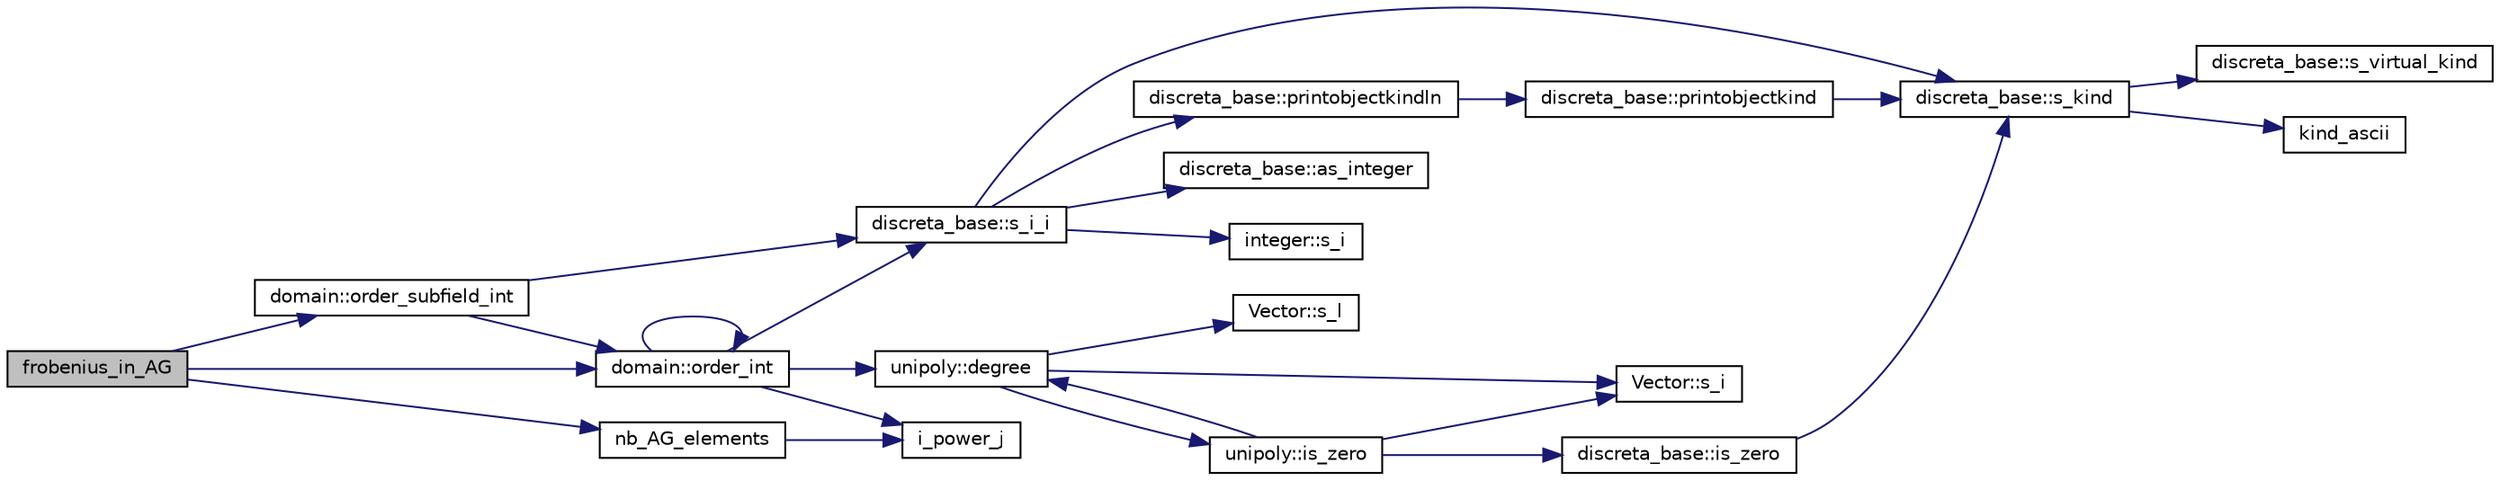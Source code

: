 digraph "frobenius_in_AG"
{
  edge [fontname="Helvetica",fontsize="10",labelfontname="Helvetica",labelfontsize="10"];
  node [fontname="Helvetica",fontsize="10",shape=record];
  rankdir="LR";
  Node5292 [label="frobenius_in_AG",height=0.2,width=0.4,color="black", fillcolor="grey75", style="filled", fontcolor="black"];
  Node5292 -> Node5293 [color="midnightblue",fontsize="10",style="solid",fontname="Helvetica"];
  Node5293 [label="domain::order_int",height=0.2,width=0.4,color="black", fillcolor="white", style="filled",URL="$de/d3b/classdomain.html#aa8dcedfd93e3a8db0069a08b9f0bfff7"];
  Node5293 -> Node5294 [color="midnightblue",fontsize="10",style="solid",fontname="Helvetica"];
  Node5294 [label="discreta_base::s_i_i",height=0.2,width=0.4,color="black", fillcolor="white", style="filled",URL="$d7/d71/classdiscreta__base.html#aadb92c01fbe69b3034b0214b33fbc735"];
  Node5294 -> Node5295 [color="midnightblue",fontsize="10",style="solid",fontname="Helvetica"];
  Node5295 [label="discreta_base::s_kind",height=0.2,width=0.4,color="black", fillcolor="white", style="filled",URL="$d7/d71/classdiscreta__base.html#a8a830025c74adbbc3362418a7c2ba157"];
  Node5295 -> Node5296 [color="midnightblue",fontsize="10",style="solid",fontname="Helvetica"];
  Node5296 [label="discreta_base::s_virtual_kind",height=0.2,width=0.4,color="black", fillcolor="white", style="filled",URL="$d7/d71/classdiscreta__base.html#a52778a6d6943a468be083d0785d418fb"];
  Node5295 -> Node5297 [color="midnightblue",fontsize="10",style="solid",fontname="Helvetica"];
  Node5297 [label="kind_ascii",height=0.2,width=0.4,color="black", fillcolor="white", style="filled",URL="$d9/d60/discreta_8h.html#ad0ce825a9f29bc6cec27e1b64cfe27bf"];
  Node5294 -> Node5298 [color="midnightblue",fontsize="10",style="solid",fontname="Helvetica"];
  Node5298 [label="discreta_base::printobjectkindln",height=0.2,width=0.4,color="black", fillcolor="white", style="filled",URL="$d7/d71/classdiscreta__base.html#a677ccc8f392ebedde05e453f8cf59559"];
  Node5298 -> Node5299 [color="midnightblue",fontsize="10",style="solid",fontname="Helvetica"];
  Node5299 [label="discreta_base::printobjectkind",height=0.2,width=0.4,color="black", fillcolor="white", style="filled",URL="$d7/d71/classdiscreta__base.html#aa75a1314aa706909b029664944904231"];
  Node5299 -> Node5295 [color="midnightblue",fontsize="10",style="solid",fontname="Helvetica"];
  Node5294 -> Node5300 [color="midnightblue",fontsize="10",style="solid",fontname="Helvetica"];
  Node5300 [label="discreta_base::as_integer",height=0.2,width=0.4,color="black", fillcolor="white", style="filled",URL="$d7/d71/classdiscreta__base.html#a00d7691eaf874fd283d942692fe8dd26"];
  Node5294 -> Node5301 [color="midnightblue",fontsize="10",style="solid",fontname="Helvetica"];
  Node5301 [label="integer::s_i",height=0.2,width=0.4,color="black", fillcolor="white", style="filled",URL="$d0/de5/classinteger.html#adf28e9f94d4c844adaa950deeb80b904"];
  Node5293 -> Node5293 [color="midnightblue",fontsize="10",style="solid",fontname="Helvetica"];
  Node5293 -> Node5302 [color="midnightblue",fontsize="10",style="solid",fontname="Helvetica"];
  Node5302 [label="unipoly::degree",height=0.2,width=0.4,color="black", fillcolor="white", style="filled",URL="$d1/d89/classunipoly.html#ab2b9692ea17ce32c0c8f2cc246517e37"];
  Node5302 -> Node5303 [color="midnightblue",fontsize="10",style="solid",fontname="Helvetica"];
  Node5303 [label="Vector::s_l",height=0.2,width=0.4,color="black", fillcolor="white", style="filled",URL="$d5/db2/class_vector.html#ad2dc082288f858d22a528832289e0704"];
  Node5302 -> Node5304 [color="midnightblue",fontsize="10",style="solid",fontname="Helvetica"];
  Node5304 [label="Vector::s_i",height=0.2,width=0.4,color="black", fillcolor="white", style="filled",URL="$d5/db2/class_vector.html#a1c4fe1752523df8119f70dd550244871"];
  Node5302 -> Node5305 [color="midnightblue",fontsize="10",style="solid",fontname="Helvetica"];
  Node5305 [label="unipoly::is_zero",height=0.2,width=0.4,color="black", fillcolor="white", style="filled",URL="$d1/d89/classunipoly.html#a7bff4146466929655bf2bcfd42c682cf"];
  Node5305 -> Node5302 [color="midnightblue",fontsize="10",style="solid",fontname="Helvetica"];
  Node5305 -> Node5304 [color="midnightblue",fontsize="10",style="solid",fontname="Helvetica"];
  Node5305 -> Node5306 [color="midnightblue",fontsize="10",style="solid",fontname="Helvetica"];
  Node5306 [label="discreta_base::is_zero",height=0.2,width=0.4,color="black", fillcolor="white", style="filled",URL="$d7/d71/classdiscreta__base.html#ac75f6bdc1ba1b406e26cf921adfd9864"];
  Node5306 -> Node5295 [color="midnightblue",fontsize="10",style="solid",fontname="Helvetica"];
  Node5293 -> Node5307 [color="midnightblue",fontsize="10",style="solid",fontname="Helvetica"];
  Node5307 [label="i_power_j",height=0.2,width=0.4,color="black", fillcolor="white", style="filled",URL="$de/dc5/algebra__and__number__theory_8h.html#a39b321523e8957d701618bb5cac542b5"];
  Node5292 -> Node5308 [color="midnightblue",fontsize="10",style="solid",fontname="Helvetica"];
  Node5308 [label="domain::order_subfield_int",height=0.2,width=0.4,color="black", fillcolor="white", style="filled",URL="$de/d3b/classdomain.html#aca55200b8df1de0873984afa75da5633"];
  Node5308 -> Node5294 [color="midnightblue",fontsize="10",style="solid",fontname="Helvetica"];
  Node5308 -> Node5293 [color="midnightblue",fontsize="10",style="solid",fontname="Helvetica"];
  Node5292 -> Node5309 [color="midnightblue",fontsize="10",style="solid",fontname="Helvetica"];
  Node5309 [label="nb_AG_elements",height=0.2,width=0.4,color="black", fillcolor="white", style="filled",URL="$d4/d67/geometry_8h.html#ab9de2574dd403dd453a0d35107f684f5"];
  Node5309 -> Node5307 [color="midnightblue",fontsize="10",style="solid",fontname="Helvetica"];
}
